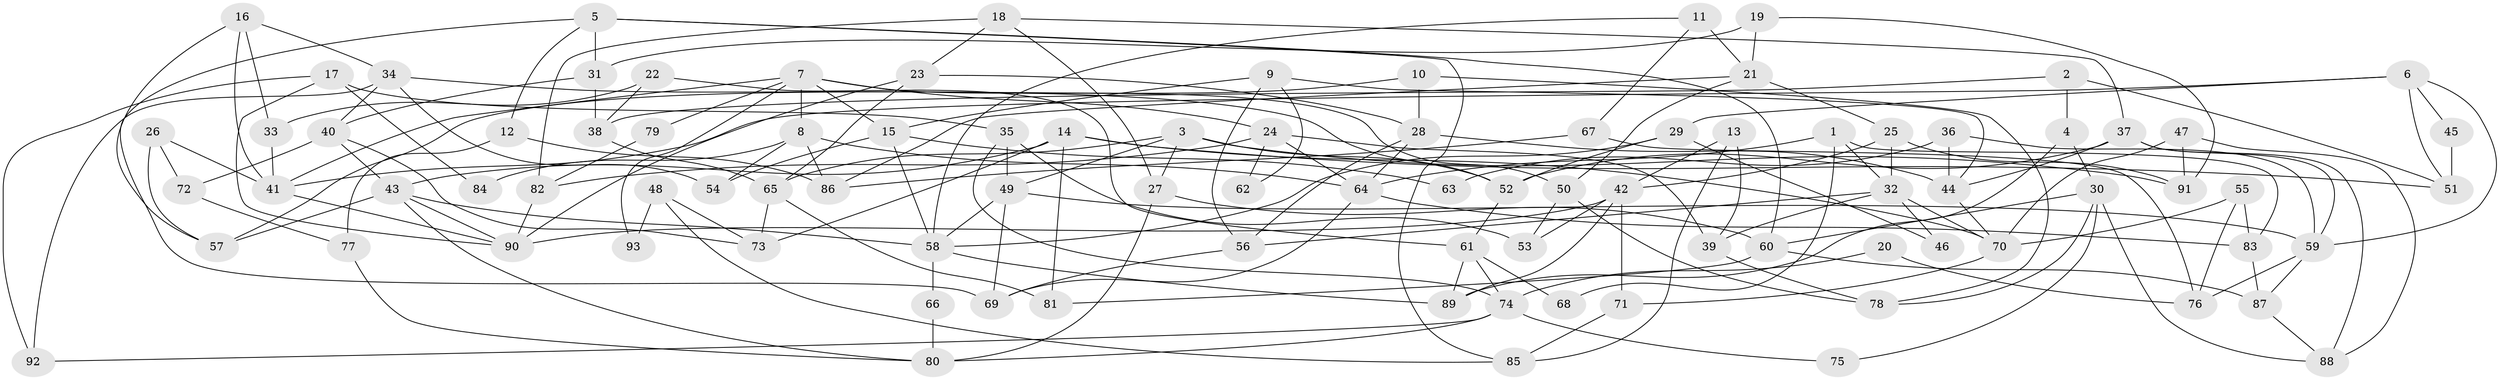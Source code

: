 // coarse degree distribution, {4: 0.19298245614035087, 8: 0.07017543859649122, 7: 0.12280701754385964, 9: 0.03508771929824561, 3: 0.14035087719298245, 5: 0.17543859649122806, 6: 0.14035087719298245, 10: 0.017543859649122806, 11: 0.017543859649122806, 2: 0.08771929824561403}
// Generated by graph-tools (version 1.1) at 2025/52/02/27/25 19:52:04]
// undirected, 93 vertices, 186 edges
graph export_dot {
graph [start="1"]
  node [color=gray90,style=filled];
  1;
  2;
  3;
  4;
  5;
  6;
  7;
  8;
  9;
  10;
  11;
  12;
  13;
  14;
  15;
  16;
  17;
  18;
  19;
  20;
  21;
  22;
  23;
  24;
  25;
  26;
  27;
  28;
  29;
  30;
  31;
  32;
  33;
  34;
  35;
  36;
  37;
  38;
  39;
  40;
  41;
  42;
  43;
  44;
  45;
  46;
  47;
  48;
  49;
  50;
  51;
  52;
  53;
  54;
  55;
  56;
  57;
  58;
  59;
  60;
  61;
  62;
  63;
  64;
  65;
  66;
  67;
  68;
  69;
  70;
  71;
  72;
  73;
  74;
  75;
  76;
  77;
  78;
  79;
  80;
  81;
  82;
  83;
  84;
  85;
  86;
  87;
  88;
  89;
  90;
  91;
  92;
  93;
  1 -- 32;
  1 -- 64;
  1 -- 68;
  1 -- 83;
  2 -- 51;
  2 -- 38;
  2 -- 4;
  3 -- 91;
  3 -- 49;
  3 -- 27;
  3 -- 52;
  3 -- 65;
  4 -- 89;
  4 -- 30;
  5 -- 60;
  5 -- 69;
  5 -- 12;
  5 -- 31;
  5 -- 85;
  6 -- 59;
  6 -- 41;
  6 -- 29;
  6 -- 45;
  6 -- 51;
  7 -- 24;
  7 -- 50;
  7 -- 8;
  7 -- 15;
  7 -- 41;
  7 -- 79;
  7 -- 93;
  8 -- 54;
  8 -- 64;
  8 -- 84;
  8 -- 86;
  9 -- 44;
  9 -- 56;
  9 -- 15;
  9 -- 62;
  10 -- 78;
  10 -- 28;
  10 -- 57;
  11 -- 21;
  11 -- 58;
  11 -- 67;
  12 -- 77;
  12 -- 86;
  13 -- 85;
  13 -- 42;
  13 -- 39;
  14 -- 70;
  14 -- 43;
  14 -- 51;
  14 -- 73;
  14 -- 81;
  15 -- 54;
  15 -- 58;
  15 -- 63;
  16 -- 57;
  16 -- 41;
  16 -- 33;
  16 -- 34;
  17 -- 90;
  17 -- 35;
  17 -- 84;
  17 -- 92;
  18 -- 27;
  18 -- 82;
  18 -- 23;
  18 -- 37;
  19 -- 21;
  19 -- 31;
  19 -- 91;
  20 -- 76;
  20 -- 74;
  21 -- 50;
  21 -- 86;
  21 -- 25;
  22 -- 61;
  22 -- 33;
  22 -- 38;
  23 -- 65;
  23 -- 28;
  23 -- 90;
  24 -- 39;
  24 -- 64;
  24 -- 62;
  24 -- 82;
  25 -- 91;
  25 -- 32;
  25 -- 42;
  26 -- 57;
  26 -- 41;
  26 -- 72;
  27 -- 60;
  27 -- 80;
  28 -- 64;
  28 -- 44;
  28 -- 56;
  29 -- 58;
  29 -- 46;
  29 -- 52;
  30 -- 88;
  30 -- 60;
  30 -- 75;
  30 -- 78;
  31 -- 38;
  31 -- 40;
  32 -- 56;
  32 -- 39;
  32 -- 46;
  32 -- 70;
  33 -- 41;
  34 -- 52;
  34 -- 40;
  34 -- 54;
  34 -- 92;
  35 -- 74;
  35 -- 49;
  35 -- 53;
  36 -- 44;
  36 -- 59;
  36 -- 63;
  37 -- 52;
  37 -- 44;
  37 -- 59;
  37 -- 88;
  38 -- 65;
  39 -- 78;
  40 -- 43;
  40 -- 72;
  40 -- 73;
  41 -- 90;
  42 -- 89;
  42 -- 53;
  42 -- 71;
  42 -- 90;
  43 -- 90;
  43 -- 57;
  43 -- 58;
  43 -- 80;
  44 -- 70;
  45 -- 51;
  47 -- 70;
  47 -- 88;
  47 -- 91;
  48 -- 85;
  48 -- 73;
  48 -- 93;
  49 -- 58;
  49 -- 59;
  49 -- 69;
  50 -- 53;
  50 -- 78;
  52 -- 61;
  55 -- 76;
  55 -- 70;
  55 -- 83;
  56 -- 69;
  58 -- 66;
  58 -- 89;
  59 -- 87;
  59 -- 76;
  60 -- 81;
  60 -- 87;
  61 -- 74;
  61 -- 68;
  61 -- 89;
  64 -- 83;
  64 -- 69;
  65 -- 73;
  65 -- 81;
  66 -- 80;
  67 -- 86;
  67 -- 76;
  70 -- 71;
  71 -- 85;
  72 -- 77;
  74 -- 92;
  74 -- 80;
  74 -- 75;
  77 -- 80;
  79 -- 82;
  82 -- 90;
  83 -- 87;
  87 -- 88;
}
